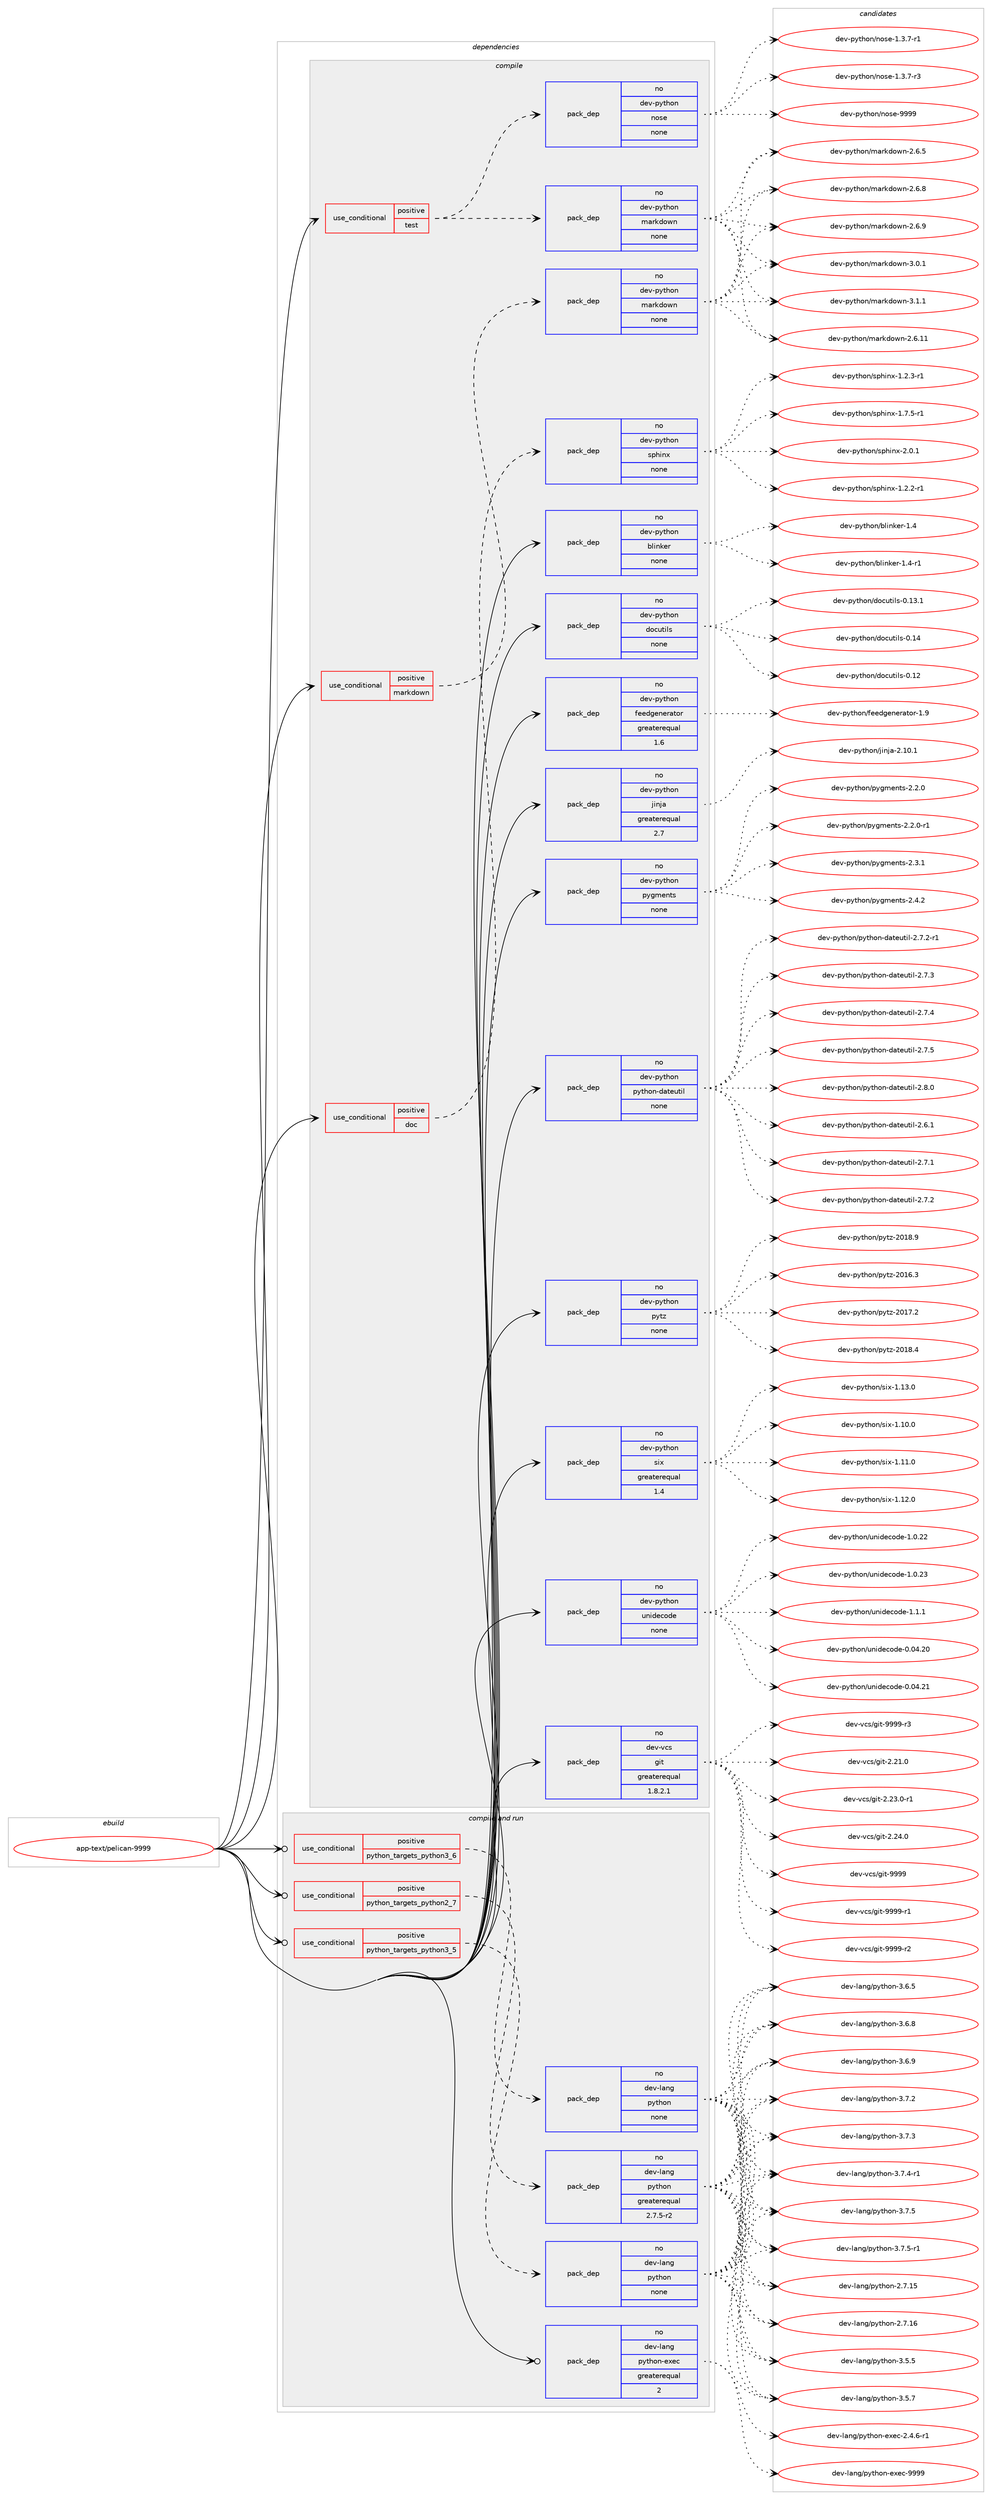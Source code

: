 digraph prolog {

# *************
# Graph options
# *************

newrank=true;
concentrate=true;
compound=true;
graph [rankdir=LR,fontname=Helvetica,fontsize=10,ranksep=1.5];#, ranksep=2.5, nodesep=0.2];
edge  [arrowhead=vee];
node  [fontname=Helvetica,fontsize=10];

# **********
# The ebuild
# **********

subgraph cluster_leftcol {
color=gray;
rank=same;
label=<<i>ebuild</i>>;
id [label="app-text/pelican-9999", color=red, width=4, href="../app-text/pelican-9999.svg"];
}

# ****************
# The dependencies
# ****************

subgraph cluster_midcol {
color=gray;
label=<<i>dependencies</i>>;
subgraph cluster_compile {
fillcolor="#eeeeee";
style=filled;
label=<<i>compile</i>>;
subgraph cond121691 {
dependency511245 [label=<<TABLE BORDER="0" CELLBORDER="1" CELLSPACING="0" CELLPADDING="4"><TR><TD ROWSPAN="3" CELLPADDING="10">use_conditional</TD></TR><TR><TD>positive</TD></TR><TR><TD>doc</TD></TR></TABLE>>, shape=none, color=red];
subgraph pack380289 {
dependency511246 [label=<<TABLE BORDER="0" CELLBORDER="1" CELLSPACING="0" CELLPADDING="4" WIDTH="220"><TR><TD ROWSPAN="6" CELLPADDING="30">pack_dep</TD></TR><TR><TD WIDTH="110">no</TD></TR><TR><TD>dev-python</TD></TR><TR><TD>sphinx</TD></TR><TR><TD>none</TD></TR><TR><TD></TD></TR></TABLE>>, shape=none, color=blue];
}
dependency511245:e -> dependency511246:w [weight=20,style="dashed",arrowhead="vee"];
}
id:e -> dependency511245:w [weight=20,style="solid",arrowhead="vee"];
subgraph cond121692 {
dependency511247 [label=<<TABLE BORDER="0" CELLBORDER="1" CELLSPACING="0" CELLPADDING="4"><TR><TD ROWSPAN="3" CELLPADDING="10">use_conditional</TD></TR><TR><TD>positive</TD></TR><TR><TD>markdown</TD></TR></TABLE>>, shape=none, color=red];
subgraph pack380290 {
dependency511248 [label=<<TABLE BORDER="0" CELLBORDER="1" CELLSPACING="0" CELLPADDING="4" WIDTH="220"><TR><TD ROWSPAN="6" CELLPADDING="30">pack_dep</TD></TR><TR><TD WIDTH="110">no</TD></TR><TR><TD>dev-python</TD></TR><TR><TD>markdown</TD></TR><TR><TD>none</TD></TR><TR><TD></TD></TR></TABLE>>, shape=none, color=blue];
}
dependency511247:e -> dependency511248:w [weight=20,style="dashed",arrowhead="vee"];
}
id:e -> dependency511247:w [weight=20,style="solid",arrowhead="vee"];
subgraph cond121693 {
dependency511249 [label=<<TABLE BORDER="0" CELLBORDER="1" CELLSPACING="0" CELLPADDING="4"><TR><TD ROWSPAN="3" CELLPADDING="10">use_conditional</TD></TR><TR><TD>positive</TD></TR><TR><TD>test</TD></TR></TABLE>>, shape=none, color=red];
subgraph pack380291 {
dependency511250 [label=<<TABLE BORDER="0" CELLBORDER="1" CELLSPACING="0" CELLPADDING="4" WIDTH="220"><TR><TD ROWSPAN="6" CELLPADDING="30">pack_dep</TD></TR><TR><TD WIDTH="110">no</TD></TR><TR><TD>dev-python</TD></TR><TR><TD>nose</TD></TR><TR><TD>none</TD></TR><TR><TD></TD></TR></TABLE>>, shape=none, color=blue];
}
dependency511249:e -> dependency511250:w [weight=20,style="dashed",arrowhead="vee"];
subgraph pack380292 {
dependency511251 [label=<<TABLE BORDER="0" CELLBORDER="1" CELLSPACING="0" CELLPADDING="4" WIDTH="220"><TR><TD ROWSPAN="6" CELLPADDING="30">pack_dep</TD></TR><TR><TD WIDTH="110">no</TD></TR><TR><TD>dev-python</TD></TR><TR><TD>markdown</TD></TR><TR><TD>none</TD></TR><TR><TD></TD></TR></TABLE>>, shape=none, color=blue];
}
dependency511249:e -> dependency511251:w [weight=20,style="dashed",arrowhead="vee"];
}
id:e -> dependency511249:w [weight=20,style="solid",arrowhead="vee"];
subgraph pack380293 {
dependency511252 [label=<<TABLE BORDER="0" CELLBORDER="1" CELLSPACING="0" CELLPADDING="4" WIDTH="220"><TR><TD ROWSPAN="6" CELLPADDING="30">pack_dep</TD></TR><TR><TD WIDTH="110">no</TD></TR><TR><TD>dev-python</TD></TR><TR><TD>blinker</TD></TR><TR><TD>none</TD></TR><TR><TD></TD></TR></TABLE>>, shape=none, color=blue];
}
id:e -> dependency511252:w [weight=20,style="solid",arrowhead="vee"];
subgraph pack380294 {
dependency511253 [label=<<TABLE BORDER="0" CELLBORDER="1" CELLSPACING="0" CELLPADDING="4" WIDTH="220"><TR><TD ROWSPAN="6" CELLPADDING="30">pack_dep</TD></TR><TR><TD WIDTH="110">no</TD></TR><TR><TD>dev-python</TD></TR><TR><TD>docutils</TD></TR><TR><TD>none</TD></TR><TR><TD></TD></TR></TABLE>>, shape=none, color=blue];
}
id:e -> dependency511253:w [weight=20,style="solid",arrowhead="vee"];
subgraph pack380295 {
dependency511254 [label=<<TABLE BORDER="0" CELLBORDER="1" CELLSPACING="0" CELLPADDING="4" WIDTH="220"><TR><TD ROWSPAN="6" CELLPADDING="30">pack_dep</TD></TR><TR><TD WIDTH="110">no</TD></TR><TR><TD>dev-python</TD></TR><TR><TD>feedgenerator</TD></TR><TR><TD>greaterequal</TD></TR><TR><TD>1.6</TD></TR></TABLE>>, shape=none, color=blue];
}
id:e -> dependency511254:w [weight=20,style="solid",arrowhead="vee"];
subgraph pack380296 {
dependency511255 [label=<<TABLE BORDER="0" CELLBORDER="1" CELLSPACING="0" CELLPADDING="4" WIDTH="220"><TR><TD ROWSPAN="6" CELLPADDING="30">pack_dep</TD></TR><TR><TD WIDTH="110">no</TD></TR><TR><TD>dev-python</TD></TR><TR><TD>jinja</TD></TR><TR><TD>greaterequal</TD></TR><TR><TD>2.7</TD></TR></TABLE>>, shape=none, color=blue];
}
id:e -> dependency511255:w [weight=20,style="solid",arrowhead="vee"];
subgraph pack380297 {
dependency511256 [label=<<TABLE BORDER="0" CELLBORDER="1" CELLSPACING="0" CELLPADDING="4" WIDTH="220"><TR><TD ROWSPAN="6" CELLPADDING="30">pack_dep</TD></TR><TR><TD WIDTH="110">no</TD></TR><TR><TD>dev-python</TD></TR><TR><TD>pygments</TD></TR><TR><TD>none</TD></TR><TR><TD></TD></TR></TABLE>>, shape=none, color=blue];
}
id:e -> dependency511256:w [weight=20,style="solid",arrowhead="vee"];
subgraph pack380298 {
dependency511257 [label=<<TABLE BORDER="0" CELLBORDER="1" CELLSPACING="0" CELLPADDING="4" WIDTH="220"><TR><TD ROWSPAN="6" CELLPADDING="30">pack_dep</TD></TR><TR><TD WIDTH="110">no</TD></TR><TR><TD>dev-python</TD></TR><TR><TD>python-dateutil</TD></TR><TR><TD>none</TD></TR><TR><TD></TD></TR></TABLE>>, shape=none, color=blue];
}
id:e -> dependency511257:w [weight=20,style="solid",arrowhead="vee"];
subgraph pack380299 {
dependency511258 [label=<<TABLE BORDER="0" CELLBORDER="1" CELLSPACING="0" CELLPADDING="4" WIDTH="220"><TR><TD ROWSPAN="6" CELLPADDING="30">pack_dep</TD></TR><TR><TD WIDTH="110">no</TD></TR><TR><TD>dev-python</TD></TR><TR><TD>pytz</TD></TR><TR><TD>none</TD></TR><TR><TD></TD></TR></TABLE>>, shape=none, color=blue];
}
id:e -> dependency511258:w [weight=20,style="solid",arrowhead="vee"];
subgraph pack380300 {
dependency511259 [label=<<TABLE BORDER="0" CELLBORDER="1" CELLSPACING="0" CELLPADDING="4" WIDTH="220"><TR><TD ROWSPAN="6" CELLPADDING="30">pack_dep</TD></TR><TR><TD WIDTH="110">no</TD></TR><TR><TD>dev-python</TD></TR><TR><TD>six</TD></TR><TR><TD>greaterequal</TD></TR><TR><TD>1.4</TD></TR></TABLE>>, shape=none, color=blue];
}
id:e -> dependency511259:w [weight=20,style="solid",arrowhead="vee"];
subgraph pack380301 {
dependency511260 [label=<<TABLE BORDER="0" CELLBORDER="1" CELLSPACING="0" CELLPADDING="4" WIDTH="220"><TR><TD ROWSPAN="6" CELLPADDING="30">pack_dep</TD></TR><TR><TD WIDTH="110">no</TD></TR><TR><TD>dev-python</TD></TR><TR><TD>unidecode</TD></TR><TR><TD>none</TD></TR><TR><TD></TD></TR></TABLE>>, shape=none, color=blue];
}
id:e -> dependency511260:w [weight=20,style="solid",arrowhead="vee"];
subgraph pack380302 {
dependency511261 [label=<<TABLE BORDER="0" CELLBORDER="1" CELLSPACING="0" CELLPADDING="4" WIDTH="220"><TR><TD ROWSPAN="6" CELLPADDING="30">pack_dep</TD></TR><TR><TD WIDTH="110">no</TD></TR><TR><TD>dev-vcs</TD></TR><TR><TD>git</TD></TR><TR><TD>greaterequal</TD></TR><TR><TD>1.8.2.1</TD></TR></TABLE>>, shape=none, color=blue];
}
id:e -> dependency511261:w [weight=20,style="solid",arrowhead="vee"];
}
subgraph cluster_compileandrun {
fillcolor="#eeeeee";
style=filled;
label=<<i>compile and run</i>>;
subgraph cond121694 {
dependency511262 [label=<<TABLE BORDER="0" CELLBORDER="1" CELLSPACING="0" CELLPADDING="4"><TR><TD ROWSPAN="3" CELLPADDING="10">use_conditional</TD></TR><TR><TD>positive</TD></TR><TR><TD>python_targets_python2_7</TD></TR></TABLE>>, shape=none, color=red];
subgraph pack380303 {
dependency511263 [label=<<TABLE BORDER="0" CELLBORDER="1" CELLSPACING="0" CELLPADDING="4" WIDTH="220"><TR><TD ROWSPAN="6" CELLPADDING="30">pack_dep</TD></TR><TR><TD WIDTH="110">no</TD></TR><TR><TD>dev-lang</TD></TR><TR><TD>python</TD></TR><TR><TD>greaterequal</TD></TR><TR><TD>2.7.5-r2</TD></TR></TABLE>>, shape=none, color=blue];
}
dependency511262:e -> dependency511263:w [weight=20,style="dashed",arrowhead="vee"];
}
id:e -> dependency511262:w [weight=20,style="solid",arrowhead="odotvee"];
subgraph cond121695 {
dependency511264 [label=<<TABLE BORDER="0" CELLBORDER="1" CELLSPACING="0" CELLPADDING="4"><TR><TD ROWSPAN="3" CELLPADDING="10">use_conditional</TD></TR><TR><TD>positive</TD></TR><TR><TD>python_targets_python3_5</TD></TR></TABLE>>, shape=none, color=red];
subgraph pack380304 {
dependency511265 [label=<<TABLE BORDER="0" CELLBORDER="1" CELLSPACING="0" CELLPADDING="4" WIDTH="220"><TR><TD ROWSPAN="6" CELLPADDING="30">pack_dep</TD></TR><TR><TD WIDTH="110">no</TD></TR><TR><TD>dev-lang</TD></TR><TR><TD>python</TD></TR><TR><TD>none</TD></TR><TR><TD></TD></TR></TABLE>>, shape=none, color=blue];
}
dependency511264:e -> dependency511265:w [weight=20,style="dashed",arrowhead="vee"];
}
id:e -> dependency511264:w [weight=20,style="solid",arrowhead="odotvee"];
subgraph cond121696 {
dependency511266 [label=<<TABLE BORDER="0" CELLBORDER="1" CELLSPACING="0" CELLPADDING="4"><TR><TD ROWSPAN="3" CELLPADDING="10">use_conditional</TD></TR><TR><TD>positive</TD></TR><TR><TD>python_targets_python3_6</TD></TR></TABLE>>, shape=none, color=red];
subgraph pack380305 {
dependency511267 [label=<<TABLE BORDER="0" CELLBORDER="1" CELLSPACING="0" CELLPADDING="4" WIDTH="220"><TR><TD ROWSPAN="6" CELLPADDING="30">pack_dep</TD></TR><TR><TD WIDTH="110">no</TD></TR><TR><TD>dev-lang</TD></TR><TR><TD>python</TD></TR><TR><TD>none</TD></TR><TR><TD></TD></TR></TABLE>>, shape=none, color=blue];
}
dependency511266:e -> dependency511267:w [weight=20,style="dashed",arrowhead="vee"];
}
id:e -> dependency511266:w [weight=20,style="solid",arrowhead="odotvee"];
subgraph pack380306 {
dependency511268 [label=<<TABLE BORDER="0" CELLBORDER="1" CELLSPACING="0" CELLPADDING="4" WIDTH="220"><TR><TD ROWSPAN="6" CELLPADDING="30">pack_dep</TD></TR><TR><TD WIDTH="110">no</TD></TR><TR><TD>dev-lang</TD></TR><TR><TD>python-exec</TD></TR><TR><TD>greaterequal</TD></TR><TR><TD>2</TD></TR></TABLE>>, shape=none, color=blue];
}
id:e -> dependency511268:w [weight=20,style="solid",arrowhead="odotvee"];
}
subgraph cluster_run {
fillcolor="#eeeeee";
style=filled;
label=<<i>run</i>>;
}
}

# **************
# The candidates
# **************

subgraph cluster_choices {
rank=same;
color=gray;
label=<<i>candidates</i>>;

subgraph choice380289 {
color=black;
nodesep=1;
choice10010111845112121116104111110471151121041051101204549465046504511449 [label="dev-python/sphinx-1.2.2-r1", color=red, width=4,href="../dev-python/sphinx-1.2.2-r1.svg"];
choice10010111845112121116104111110471151121041051101204549465046514511449 [label="dev-python/sphinx-1.2.3-r1", color=red, width=4,href="../dev-python/sphinx-1.2.3-r1.svg"];
choice10010111845112121116104111110471151121041051101204549465546534511449 [label="dev-python/sphinx-1.7.5-r1", color=red, width=4,href="../dev-python/sphinx-1.7.5-r1.svg"];
choice1001011184511212111610411111047115112104105110120455046484649 [label="dev-python/sphinx-2.0.1", color=red, width=4,href="../dev-python/sphinx-2.0.1.svg"];
dependency511246:e -> choice10010111845112121116104111110471151121041051101204549465046504511449:w [style=dotted,weight="100"];
dependency511246:e -> choice10010111845112121116104111110471151121041051101204549465046514511449:w [style=dotted,weight="100"];
dependency511246:e -> choice10010111845112121116104111110471151121041051101204549465546534511449:w [style=dotted,weight="100"];
dependency511246:e -> choice1001011184511212111610411111047115112104105110120455046484649:w [style=dotted,weight="100"];
}
subgraph choice380290 {
color=black;
nodesep=1;
choice10010111845112121116104111110471099711410710011111911045504654464949 [label="dev-python/markdown-2.6.11", color=red, width=4,href="../dev-python/markdown-2.6.11.svg"];
choice100101118451121211161041111104710997114107100111119110455046544653 [label="dev-python/markdown-2.6.5", color=red, width=4,href="../dev-python/markdown-2.6.5.svg"];
choice100101118451121211161041111104710997114107100111119110455046544656 [label="dev-python/markdown-2.6.8", color=red, width=4,href="../dev-python/markdown-2.6.8.svg"];
choice100101118451121211161041111104710997114107100111119110455046544657 [label="dev-python/markdown-2.6.9", color=red, width=4,href="../dev-python/markdown-2.6.9.svg"];
choice100101118451121211161041111104710997114107100111119110455146484649 [label="dev-python/markdown-3.0.1", color=red, width=4,href="../dev-python/markdown-3.0.1.svg"];
choice100101118451121211161041111104710997114107100111119110455146494649 [label="dev-python/markdown-3.1.1", color=red, width=4,href="../dev-python/markdown-3.1.1.svg"];
dependency511248:e -> choice10010111845112121116104111110471099711410710011111911045504654464949:w [style=dotted,weight="100"];
dependency511248:e -> choice100101118451121211161041111104710997114107100111119110455046544653:w [style=dotted,weight="100"];
dependency511248:e -> choice100101118451121211161041111104710997114107100111119110455046544656:w [style=dotted,weight="100"];
dependency511248:e -> choice100101118451121211161041111104710997114107100111119110455046544657:w [style=dotted,weight="100"];
dependency511248:e -> choice100101118451121211161041111104710997114107100111119110455146484649:w [style=dotted,weight="100"];
dependency511248:e -> choice100101118451121211161041111104710997114107100111119110455146494649:w [style=dotted,weight="100"];
}
subgraph choice380291 {
color=black;
nodesep=1;
choice10010111845112121116104111110471101111151014549465146554511449 [label="dev-python/nose-1.3.7-r1", color=red, width=4,href="../dev-python/nose-1.3.7-r1.svg"];
choice10010111845112121116104111110471101111151014549465146554511451 [label="dev-python/nose-1.3.7-r3", color=red, width=4,href="../dev-python/nose-1.3.7-r3.svg"];
choice10010111845112121116104111110471101111151014557575757 [label="dev-python/nose-9999", color=red, width=4,href="../dev-python/nose-9999.svg"];
dependency511250:e -> choice10010111845112121116104111110471101111151014549465146554511449:w [style=dotted,weight="100"];
dependency511250:e -> choice10010111845112121116104111110471101111151014549465146554511451:w [style=dotted,weight="100"];
dependency511250:e -> choice10010111845112121116104111110471101111151014557575757:w [style=dotted,weight="100"];
}
subgraph choice380292 {
color=black;
nodesep=1;
choice10010111845112121116104111110471099711410710011111911045504654464949 [label="dev-python/markdown-2.6.11", color=red, width=4,href="../dev-python/markdown-2.6.11.svg"];
choice100101118451121211161041111104710997114107100111119110455046544653 [label="dev-python/markdown-2.6.5", color=red, width=4,href="../dev-python/markdown-2.6.5.svg"];
choice100101118451121211161041111104710997114107100111119110455046544656 [label="dev-python/markdown-2.6.8", color=red, width=4,href="../dev-python/markdown-2.6.8.svg"];
choice100101118451121211161041111104710997114107100111119110455046544657 [label="dev-python/markdown-2.6.9", color=red, width=4,href="../dev-python/markdown-2.6.9.svg"];
choice100101118451121211161041111104710997114107100111119110455146484649 [label="dev-python/markdown-3.0.1", color=red, width=4,href="../dev-python/markdown-3.0.1.svg"];
choice100101118451121211161041111104710997114107100111119110455146494649 [label="dev-python/markdown-3.1.1", color=red, width=4,href="../dev-python/markdown-3.1.1.svg"];
dependency511251:e -> choice10010111845112121116104111110471099711410710011111911045504654464949:w [style=dotted,weight="100"];
dependency511251:e -> choice100101118451121211161041111104710997114107100111119110455046544653:w [style=dotted,weight="100"];
dependency511251:e -> choice100101118451121211161041111104710997114107100111119110455046544656:w [style=dotted,weight="100"];
dependency511251:e -> choice100101118451121211161041111104710997114107100111119110455046544657:w [style=dotted,weight="100"];
dependency511251:e -> choice100101118451121211161041111104710997114107100111119110455146484649:w [style=dotted,weight="100"];
dependency511251:e -> choice100101118451121211161041111104710997114107100111119110455146494649:w [style=dotted,weight="100"];
}
subgraph choice380293 {
color=black;
nodesep=1;
choice10010111845112121116104111110479810810511010710111445494652 [label="dev-python/blinker-1.4", color=red, width=4,href="../dev-python/blinker-1.4.svg"];
choice100101118451121211161041111104798108105110107101114454946524511449 [label="dev-python/blinker-1.4-r1", color=red, width=4,href="../dev-python/blinker-1.4-r1.svg"];
dependency511252:e -> choice10010111845112121116104111110479810810511010710111445494652:w [style=dotted,weight="100"];
dependency511252:e -> choice100101118451121211161041111104798108105110107101114454946524511449:w [style=dotted,weight="100"];
}
subgraph choice380294 {
color=black;
nodesep=1;
choice1001011184511212111610411111047100111991171161051081154548464950 [label="dev-python/docutils-0.12", color=red, width=4,href="../dev-python/docutils-0.12.svg"];
choice10010111845112121116104111110471001119911711610510811545484649514649 [label="dev-python/docutils-0.13.1", color=red, width=4,href="../dev-python/docutils-0.13.1.svg"];
choice1001011184511212111610411111047100111991171161051081154548464952 [label="dev-python/docutils-0.14", color=red, width=4,href="../dev-python/docutils-0.14.svg"];
dependency511253:e -> choice1001011184511212111610411111047100111991171161051081154548464950:w [style=dotted,weight="100"];
dependency511253:e -> choice10010111845112121116104111110471001119911711610510811545484649514649:w [style=dotted,weight="100"];
dependency511253:e -> choice1001011184511212111610411111047100111991171161051081154548464952:w [style=dotted,weight="100"];
}
subgraph choice380295 {
color=black;
nodesep=1;
choice10010111845112121116104111110471021011011001031011101011149711611111445494657 [label="dev-python/feedgenerator-1.9", color=red, width=4,href="../dev-python/feedgenerator-1.9.svg"];
dependency511254:e -> choice10010111845112121116104111110471021011011001031011101011149711611111445494657:w [style=dotted,weight="100"];
}
subgraph choice380296 {
color=black;
nodesep=1;
choice10010111845112121116104111110471061051101069745504649484649 [label="dev-python/jinja-2.10.1", color=red, width=4,href="../dev-python/jinja-2.10.1.svg"];
dependency511255:e -> choice10010111845112121116104111110471061051101069745504649484649:w [style=dotted,weight="100"];
}
subgraph choice380297 {
color=black;
nodesep=1;
choice1001011184511212111610411111047112121103109101110116115455046504648 [label="dev-python/pygments-2.2.0", color=red, width=4,href="../dev-python/pygments-2.2.0.svg"];
choice10010111845112121116104111110471121211031091011101161154550465046484511449 [label="dev-python/pygments-2.2.0-r1", color=red, width=4,href="../dev-python/pygments-2.2.0-r1.svg"];
choice1001011184511212111610411111047112121103109101110116115455046514649 [label="dev-python/pygments-2.3.1", color=red, width=4,href="../dev-python/pygments-2.3.1.svg"];
choice1001011184511212111610411111047112121103109101110116115455046524650 [label="dev-python/pygments-2.4.2", color=red, width=4,href="../dev-python/pygments-2.4.2.svg"];
dependency511256:e -> choice1001011184511212111610411111047112121103109101110116115455046504648:w [style=dotted,weight="100"];
dependency511256:e -> choice10010111845112121116104111110471121211031091011101161154550465046484511449:w [style=dotted,weight="100"];
dependency511256:e -> choice1001011184511212111610411111047112121103109101110116115455046514649:w [style=dotted,weight="100"];
dependency511256:e -> choice1001011184511212111610411111047112121103109101110116115455046524650:w [style=dotted,weight="100"];
}
subgraph choice380298 {
color=black;
nodesep=1;
choice10010111845112121116104111110471121211161041111104510097116101117116105108455046544649 [label="dev-python/python-dateutil-2.6.1", color=red, width=4,href="../dev-python/python-dateutil-2.6.1.svg"];
choice10010111845112121116104111110471121211161041111104510097116101117116105108455046554649 [label="dev-python/python-dateutil-2.7.1", color=red, width=4,href="../dev-python/python-dateutil-2.7.1.svg"];
choice10010111845112121116104111110471121211161041111104510097116101117116105108455046554650 [label="dev-python/python-dateutil-2.7.2", color=red, width=4,href="../dev-python/python-dateutil-2.7.2.svg"];
choice100101118451121211161041111104711212111610411111045100971161011171161051084550465546504511449 [label="dev-python/python-dateutil-2.7.2-r1", color=red, width=4,href="../dev-python/python-dateutil-2.7.2-r1.svg"];
choice10010111845112121116104111110471121211161041111104510097116101117116105108455046554651 [label="dev-python/python-dateutil-2.7.3", color=red, width=4,href="../dev-python/python-dateutil-2.7.3.svg"];
choice10010111845112121116104111110471121211161041111104510097116101117116105108455046554652 [label="dev-python/python-dateutil-2.7.4", color=red, width=4,href="../dev-python/python-dateutil-2.7.4.svg"];
choice10010111845112121116104111110471121211161041111104510097116101117116105108455046554653 [label="dev-python/python-dateutil-2.7.5", color=red, width=4,href="../dev-python/python-dateutil-2.7.5.svg"];
choice10010111845112121116104111110471121211161041111104510097116101117116105108455046564648 [label="dev-python/python-dateutil-2.8.0", color=red, width=4,href="../dev-python/python-dateutil-2.8.0.svg"];
dependency511257:e -> choice10010111845112121116104111110471121211161041111104510097116101117116105108455046544649:w [style=dotted,weight="100"];
dependency511257:e -> choice10010111845112121116104111110471121211161041111104510097116101117116105108455046554649:w [style=dotted,weight="100"];
dependency511257:e -> choice10010111845112121116104111110471121211161041111104510097116101117116105108455046554650:w [style=dotted,weight="100"];
dependency511257:e -> choice100101118451121211161041111104711212111610411111045100971161011171161051084550465546504511449:w [style=dotted,weight="100"];
dependency511257:e -> choice10010111845112121116104111110471121211161041111104510097116101117116105108455046554651:w [style=dotted,weight="100"];
dependency511257:e -> choice10010111845112121116104111110471121211161041111104510097116101117116105108455046554652:w [style=dotted,weight="100"];
dependency511257:e -> choice10010111845112121116104111110471121211161041111104510097116101117116105108455046554653:w [style=dotted,weight="100"];
dependency511257:e -> choice10010111845112121116104111110471121211161041111104510097116101117116105108455046564648:w [style=dotted,weight="100"];
}
subgraph choice380299 {
color=black;
nodesep=1;
choice100101118451121211161041111104711212111612245504849544651 [label="dev-python/pytz-2016.3", color=red, width=4,href="../dev-python/pytz-2016.3.svg"];
choice100101118451121211161041111104711212111612245504849554650 [label="dev-python/pytz-2017.2", color=red, width=4,href="../dev-python/pytz-2017.2.svg"];
choice100101118451121211161041111104711212111612245504849564652 [label="dev-python/pytz-2018.4", color=red, width=4,href="../dev-python/pytz-2018.4.svg"];
choice100101118451121211161041111104711212111612245504849564657 [label="dev-python/pytz-2018.9", color=red, width=4,href="../dev-python/pytz-2018.9.svg"];
dependency511258:e -> choice100101118451121211161041111104711212111612245504849544651:w [style=dotted,weight="100"];
dependency511258:e -> choice100101118451121211161041111104711212111612245504849554650:w [style=dotted,weight="100"];
dependency511258:e -> choice100101118451121211161041111104711212111612245504849564652:w [style=dotted,weight="100"];
dependency511258:e -> choice100101118451121211161041111104711212111612245504849564657:w [style=dotted,weight="100"];
}
subgraph choice380300 {
color=black;
nodesep=1;
choice100101118451121211161041111104711510512045494649484648 [label="dev-python/six-1.10.0", color=red, width=4,href="../dev-python/six-1.10.0.svg"];
choice100101118451121211161041111104711510512045494649494648 [label="dev-python/six-1.11.0", color=red, width=4,href="../dev-python/six-1.11.0.svg"];
choice100101118451121211161041111104711510512045494649504648 [label="dev-python/six-1.12.0", color=red, width=4,href="../dev-python/six-1.12.0.svg"];
choice100101118451121211161041111104711510512045494649514648 [label="dev-python/six-1.13.0", color=red, width=4,href="../dev-python/six-1.13.0.svg"];
dependency511259:e -> choice100101118451121211161041111104711510512045494649484648:w [style=dotted,weight="100"];
dependency511259:e -> choice100101118451121211161041111104711510512045494649494648:w [style=dotted,weight="100"];
dependency511259:e -> choice100101118451121211161041111104711510512045494649504648:w [style=dotted,weight="100"];
dependency511259:e -> choice100101118451121211161041111104711510512045494649514648:w [style=dotted,weight="100"];
}
subgraph choice380301 {
color=black;
nodesep=1;
choice1001011184511212111610411111047117110105100101991111001014548464852465048 [label="dev-python/unidecode-0.04.20", color=red, width=4,href="../dev-python/unidecode-0.04.20.svg"];
choice1001011184511212111610411111047117110105100101991111001014548464852465049 [label="dev-python/unidecode-0.04.21", color=red, width=4,href="../dev-python/unidecode-0.04.21.svg"];
choice10010111845112121116104111110471171101051001019911110010145494648465050 [label="dev-python/unidecode-1.0.22", color=red, width=4,href="../dev-python/unidecode-1.0.22.svg"];
choice10010111845112121116104111110471171101051001019911110010145494648465051 [label="dev-python/unidecode-1.0.23", color=red, width=4,href="../dev-python/unidecode-1.0.23.svg"];
choice100101118451121211161041111104711711010510010199111100101454946494649 [label="dev-python/unidecode-1.1.1", color=red, width=4,href="../dev-python/unidecode-1.1.1.svg"];
dependency511260:e -> choice1001011184511212111610411111047117110105100101991111001014548464852465048:w [style=dotted,weight="100"];
dependency511260:e -> choice1001011184511212111610411111047117110105100101991111001014548464852465049:w [style=dotted,weight="100"];
dependency511260:e -> choice10010111845112121116104111110471171101051001019911110010145494648465050:w [style=dotted,weight="100"];
dependency511260:e -> choice10010111845112121116104111110471171101051001019911110010145494648465051:w [style=dotted,weight="100"];
dependency511260:e -> choice100101118451121211161041111104711711010510010199111100101454946494649:w [style=dotted,weight="100"];
}
subgraph choice380302 {
color=black;
nodesep=1;
choice10010111845118991154710310511645504650494648 [label="dev-vcs/git-2.21.0", color=red, width=4,href="../dev-vcs/git-2.21.0.svg"];
choice100101118451189911547103105116455046505146484511449 [label="dev-vcs/git-2.23.0-r1", color=red, width=4,href="../dev-vcs/git-2.23.0-r1.svg"];
choice10010111845118991154710310511645504650524648 [label="dev-vcs/git-2.24.0", color=red, width=4,href="../dev-vcs/git-2.24.0.svg"];
choice1001011184511899115471031051164557575757 [label="dev-vcs/git-9999", color=red, width=4,href="../dev-vcs/git-9999.svg"];
choice10010111845118991154710310511645575757574511449 [label="dev-vcs/git-9999-r1", color=red, width=4,href="../dev-vcs/git-9999-r1.svg"];
choice10010111845118991154710310511645575757574511450 [label="dev-vcs/git-9999-r2", color=red, width=4,href="../dev-vcs/git-9999-r2.svg"];
choice10010111845118991154710310511645575757574511451 [label="dev-vcs/git-9999-r3", color=red, width=4,href="../dev-vcs/git-9999-r3.svg"];
dependency511261:e -> choice10010111845118991154710310511645504650494648:w [style=dotted,weight="100"];
dependency511261:e -> choice100101118451189911547103105116455046505146484511449:w [style=dotted,weight="100"];
dependency511261:e -> choice10010111845118991154710310511645504650524648:w [style=dotted,weight="100"];
dependency511261:e -> choice1001011184511899115471031051164557575757:w [style=dotted,weight="100"];
dependency511261:e -> choice10010111845118991154710310511645575757574511449:w [style=dotted,weight="100"];
dependency511261:e -> choice10010111845118991154710310511645575757574511450:w [style=dotted,weight="100"];
dependency511261:e -> choice10010111845118991154710310511645575757574511451:w [style=dotted,weight="100"];
}
subgraph choice380303 {
color=black;
nodesep=1;
choice10010111845108971101034711212111610411111045504655464953 [label="dev-lang/python-2.7.15", color=red, width=4,href="../dev-lang/python-2.7.15.svg"];
choice10010111845108971101034711212111610411111045504655464954 [label="dev-lang/python-2.7.16", color=red, width=4,href="../dev-lang/python-2.7.16.svg"];
choice100101118451089711010347112121116104111110455146534653 [label="dev-lang/python-3.5.5", color=red, width=4,href="../dev-lang/python-3.5.5.svg"];
choice100101118451089711010347112121116104111110455146534655 [label="dev-lang/python-3.5.7", color=red, width=4,href="../dev-lang/python-3.5.7.svg"];
choice100101118451089711010347112121116104111110455146544653 [label="dev-lang/python-3.6.5", color=red, width=4,href="../dev-lang/python-3.6.5.svg"];
choice100101118451089711010347112121116104111110455146544656 [label="dev-lang/python-3.6.8", color=red, width=4,href="../dev-lang/python-3.6.8.svg"];
choice100101118451089711010347112121116104111110455146544657 [label="dev-lang/python-3.6.9", color=red, width=4,href="../dev-lang/python-3.6.9.svg"];
choice100101118451089711010347112121116104111110455146554650 [label="dev-lang/python-3.7.2", color=red, width=4,href="../dev-lang/python-3.7.2.svg"];
choice100101118451089711010347112121116104111110455146554651 [label="dev-lang/python-3.7.3", color=red, width=4,href="../dev-lang/python-3.7.3.svg"];
choice1001011184510897110103471121211161041111104551465546524511449 [label="dev-lang/python-3.7.4-r1", color=red, width=4,href="../dev-lang/python-3.7.4-r1.svg"];
choice100101118451089711010347112121116104111110455146554653 [label="dev-lang/python-3.7.5", color=red, width=4,href="../dev-lang/python-3.7.5.svg"];
choice1001011184510897110103471121211161041111104551465546534511449 [label="dev-lang/python-3.7.5-r1", color=red, width=4,href="../dev-lang/python-3.7.5-r1.svg"];
dependency511263:e -> choice10010111845108971101034711212111610411111045504655464953:w [style=dotted,weight="100"];
dependency511263:e -> choice10010111845108971101034711212111610411111045504655464954:w [style=dotted,weight="100"];
dependency511263:e -> choice100101118451089711010347112121116104111110455146534653:w [style=dotted,weight="100"];
dependency511263:e -> choice100101118451089711010347112121116104111110455146534655:w [style=dotted,weight="100"];
dependency511263:e -> choice100101118451089711010347112121116104111110455146544653:w [style=dotted,weight="100"];
dependency511263:e -> choice100101118451089711010347112121116104111110455146544656:w [style=dotted,weight="100"];
dependency511263:e -> choice100101118451089711010347112121116104111110455146544657:w [style=dotted,weight="100"];
dependency511263:e -> choice100101118451089711010347112121116104111110455146554650:w [style=dotted,weight="100"];
dependency511263:e -> choice100101118451089711010347112121116104111110455146554651:w [style=dotted,weight="100"];
dependency511263:e -> choice1001011184510897110103471121211161041111104551465546524511449:w [style=dotted,weight="100"];
dependency511263:e -> choice100101118451089711010347112121116104111110455146554653:w [style=dotted,weight="100"];
dependency511263:e -> choice1001011184510897110103471121211161041111104551465546534511449:w [style=dotted,weight="100"];
}
subgraph choice380304 {
color=black;
nodesep=1;
choice10010111845108971101034711212111610411111045504655464953 [label="dev-lang/python-2.7.15", color=red, width=4,href="../dev-lang/python-2.7.15.svg"];
choice10010111845108971101034711212111610411111045504655464954 [label="dev-lang/python-2.7.16", color=red, width=4,href="../dev-lang/python-2.7.16.svg"];
choice100101118451089711010347112121116104111110455146534653 [label="dev-lang/python-3.5.5", color=red, width=4,href="../dev-lang/python-3.5.5.svg"];
choice100101118451089711010347112121116104111110455146534655 [label="dev-lang/python-3.5.7", color=red, width=4,href="../dev-lang/python-3.5.7.svg"];
choice100101118451089711010347112121116104111110455146544653 [label="dev-lang/python-3.6.5", color=red, width=4,href="../dev-lang/python-3.6.5.svg"];
choice100101118451089711010347112121116104111110455146544656 [label="dev-lang/python-3.6.8", color=red, width=4,href="../dev-lang/python-3.6.8.svg"];
choice100101118451089711010347112121116104111110455146544657 [label="dev-lang/python-3.6.9", color=red, width=4,href="../dev-lang/python-3.6.9.svg"];
choice100101118451089711010347112121116104111110455146554650 [label="dev-lang/python-3.7.2", color=red, width=4,href="../dev-lang/python-3.7.2.svg"];
choice100101118451089711010347112121116104111110455146554651 [label="dev-lang/python-3.7.3", color=red, width=4,href="../dev-lang/python-3.7.3.svg"];
choice1001011184510897110103471121211161041111104551465546524511449 [label="dev-lang/python-3.7.4-r1", color=red, width=4,href="../dev-lang/python-3.7.4-r1.svg"];
choice100101118451089711010347112121116104111110455146554653 [label="dev-lang/python-3.7.5", color=red, width=4,href="../dev-lang/python-3.7.5.svg"];
choice1001011184510897110103471121211161041111104551465546534511449 [label="dev-lang/python-3.7.5-r1", color=red, width=4,href="../dev-lang/python-3.7.5-r1.svg"];
dependency511265:e -> choice10010111845108971101034711212111610411111045504655464953:w [style=dotted,weight="100"];
dependency511265:e -> choice10010111845108971101034711212111610411111045504655464954:w [style=dotted,weight="100"];
dependency511265:e -> choice100101118451089711010347112121116104111110455146534653:w [style=dotted,weight="100"];
dependency511265:e -> choice100101118451089711010347112121116104111110455146534655:w [style=dotted,weight="100"];
dependency511265:e -> choice100101118451089711010347112121116104111110455146544653:w [style=dotted,weight="100"];
dependency511265:e -> choice100101118451089711010347112121116104111110455146544656:w [style=dotted,weight="100"];
dependency511265:e -> choice100101118451089711010347112121116104111110455146544657:w [style=dotted,weight="100"];
dependency511265:e -> choice100101118451089711010347112121116104111110455146554650:w [style=dotted,weight="100"];
dependency511265:e -> choice100101118451089711010347112121116104111110455146554651:w [style=dotted,weight="100"];
dependency511265:e -> choice1001011184510897110103471121211161041111104551465546524511449:w [style=dotted,weight="100"];
dependency511265:e -> choice100101118451089711010347112121116104111110455146554653:w [style=dotted,weight="100"];
dependency511265:e -> choice1001011184510897110103471121211161041111104551465546534511449:w [style=dotted,weight="100"];
}
subgraph choice380305 {
color=black;
nodesep=1;
choice10010111845108971101034711212111610411111045504655464953 [label="dev-lang/python-2.7.15", color=red, width=4,href="../dev-lang/python-2.7.15.svg"];
choice10010111845108971101034711212111610411111045504655464954 [label="dev-lang/python-2.7.16", color=red, width=4,href="../dev-lang/python-2.7.16.svg"];
choice100101118451089711010347112121116104111110455146534653 [label="dev-lang/python-3.5.5", color=red, width=4,href="../dev-lang/python-3.5.5.svg"];
choice100101118451089711010347112121116104111110455146534655 [label="dev-lang/python-3.5.7", color=red, width=4,href="../dev-lang/python-3.5.7.svg"];
choice100101118451089711010347112121116104111110455146544653 [label="dev-lang/python-3.6.5", color=red, width=4,href="../dev-lang/python-3.6.5.svg"];
choice100101118451089711010347112121116104111110455146544656 [label="dev-lang/python-3.6.8", color=red, width=4,href="../dev-lang/python-3.6.8.svg"];
choice100101118451089711010347112121116104111110455146544657 [label="dev-lang/python-3.6.9", color=red, width=4,href="../dev-lang/python-3.6.9.svg"];
choice100101118451089711010347112121116104111110455146554650 [label="dev-lang/python-3.7.2", color=red, width=4,href="../dev-lang/python-3.7.2.svg"];
choice100101118451089711010347112121116104111110455146554651 [label="dev-lang/python-3.7.3", color=red, width=4,href="../dev-lang/python-3.7.3.svg"];
choice1001011184510897110103471121211161041111104551465546524511449 [label="dev-lang/python-3.7.4-r1", color=red, width=4,href="../dev-lang/python-3.7.4-r1.svg"];
choice100101118451089711010347112121116104111110455146554653 [label="dev-lang/python-3.7.5", color=red, width=4,href="../dev-lang/python-3.7.5.svg"];
choice1001011184510897110103471121211161041111104551465546534511449 [label="dev-lang/python-3.7.5-r1", color=red, width=4,href="../dev-lang/python-3.7.5-r1.svg"];
dependency511267:e -> choice10010111845108971101034711212111610411111045504655464953:w [style=dotted,weight="100"];
dependency511267:e -> choice10010111845108971101034711212111610411111045504655464954:w [style=dotted,weight="100"];
dependency511267:e -> choice100101118451089711010347112121116104111110455146534653:w [style=dotted,weight="100"];
dependency511267:e -> choice100101118451089711010347112121116104111110455146534655:w [style=dotted,weight="100"];
dependency511267:e -> choice100101118451089711010347112121116104111110455146544653:w [style=dotted,weight="100"];
dependency511267:e -> choice100101118451089711010347112121116104111110455146544656:w [style=dotted,weight="100"];
dependency511267:e -> choice100101118451089711010347112121116104111110455146544657:w [style=dotted,weight="100"];
dependency511267:e -> choice100101118451089711010347112121116104111110455146554650:w [style=dotted,weight="100"];
dependency511267:e -> choice100101118451089711010347112121116104111110455146554651:w [style=dotted,weight="100"];
dependency511267:e -> choice1001011184510897110103471121211161041111104551465546524511449:w [style=dotted,weight="100"];
dependency511267:e -> choice100101118451089711010347112121116104111110455146554653:w [style=dotted,weight="100"];
dependency511267:e -> choice1001011184510897110103471121211161041111104551465546534511449:w [style=dotted,weight="100"];
}
subgraph choice380306 {
color=black;
nodesep=1;
choice10010111845108971101034711212111610411111045101120101994550465246544511449 [label="dev-lang/python-exec-2.4.6-r1", color=red, width=4,href="../dev-lang/python-exec-2.4.6-r1.svg"];
choice10010111845108971101034711212111610411111045101120101994557575757 [label="dev-lang/python-exec-9999", color=red, width=4,href="../dev-lang/python-exec-9999.svg"];
dependency511268:e -> choice10010111845108971101034711212111610411111045101120101994550465246544511449:w [style=dotted,weight="100"];
dependency511268:e -> choice10010111845108971101034711212111610411111045101120101994557575757:w [style=dotted,weight="100"];
}
}

}
